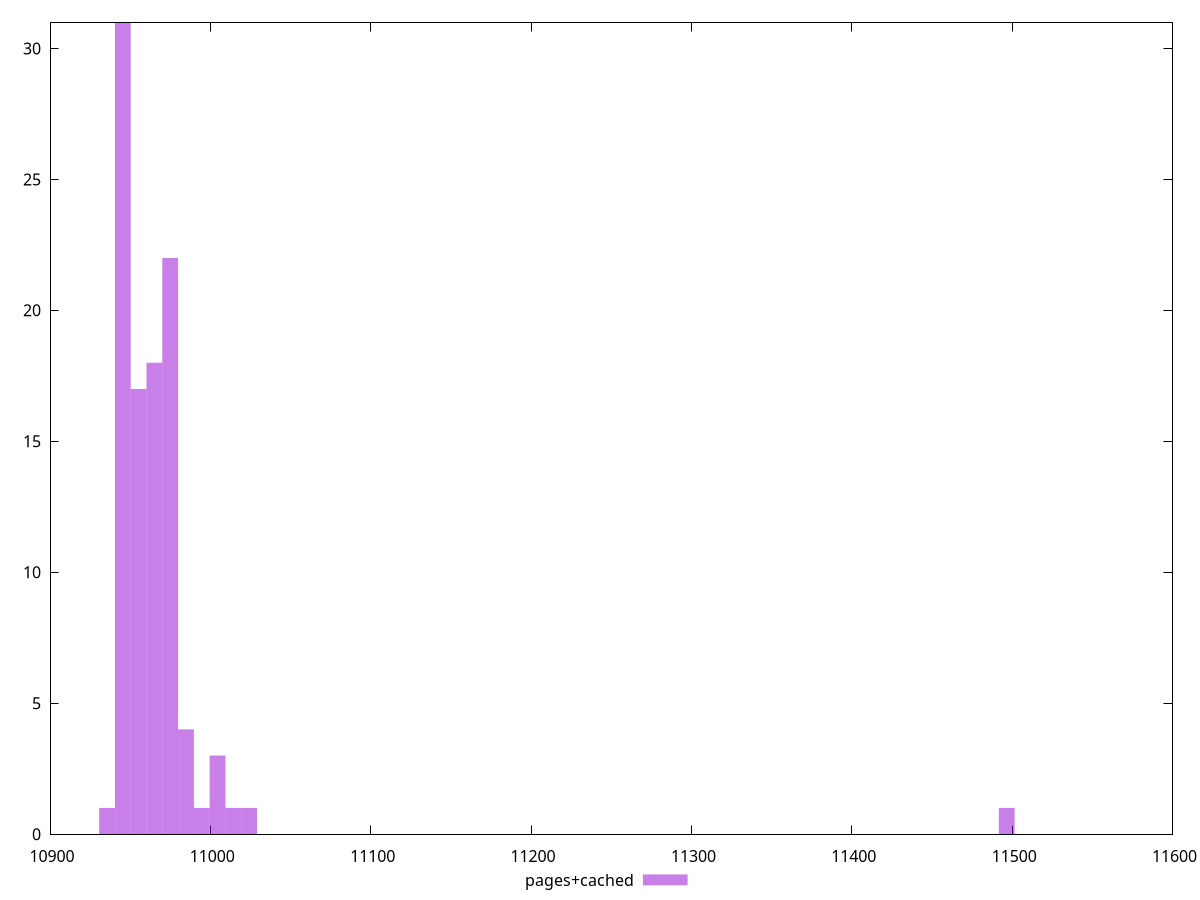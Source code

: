 $_pagesCached <<EOF
11496.621472147252 1
10965.099589017156 18
11014.314578195868 1
11004.471580360127 3
10945.413593345671 31
10974.9425868529 22
10955.256591181414 17
11024.157576031612 1
10994.628582524385 1
10984.785584688641 4
10935.57059550993 1
EOF
set key outside below
set terminal pngcairo
set output "report_00006_2020-11-02T20-21-41.718Z/interactive/pages+cached//raw_hist.png"
set yrange [0:31]
set boxwidth 9.84299783574251
set style fill transparent solid 0.5 noborder
plot $_pagesCached title "pages+cached" with boxes ,